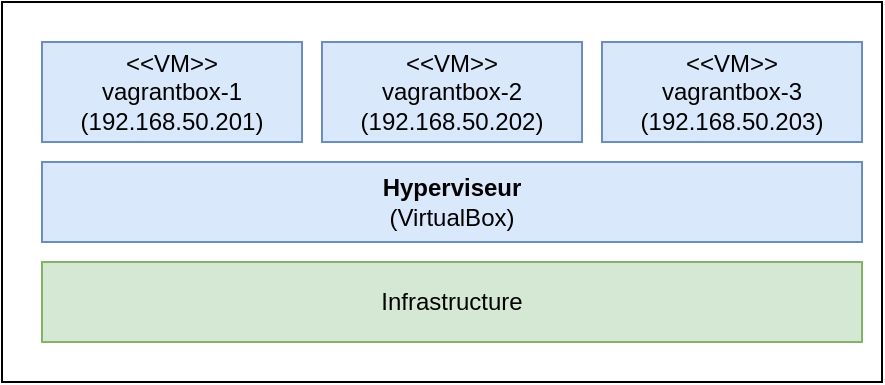 <mxfile version="16.5.1" type="device"><diagram id="8iop7MC02rwCmmqRPk5A" name="Page-1"><mxGraphModel dx="1143" dy="732" grid="1" gridSize="10" guides="1" tooltips="1" connect="1" arrows="1" fold="1" page="1" pageScale="1" pageWidth="850" pageHeight="1100" math="0" shadow="0"><root><mxCell id="0"/><mxCell id="1" parent="0"/><mxCell id="Yf22rmDgoTXR47kdhYU7-1" value="" style="rounded=0;whiteSpace=wrap;html=1;" parent="1" vertex="1"><mxGeometry x="90" y="70" width="440" height="190" as="geometry"/></mxCell><mxCell id="Yf22rmDgoTXR47kdhYU7-2" value="&amp;lt;&amp;lt;VM&amp;gt;&amp;gt;&lt;br&gt;vagrantbox-1&lt;br&gt;(192.168.50.201)" style="rounded=0;whiteSpace=wrap;html=1;fillColor=#dae8fc;strokeColor=#6c8ebf;" parent="1" vertex="1"><mxGeometry x="110" y="90" width="130" height="50" as="geometry"/></mxCell><mxCell id="Yf22rmDgoTXR47kdhYU7-3" value="&lt;b&gt;Hyperviseur&lt;/b&gt;&lt;br&gt;(VirtualBox)" style="rounded=0;whiteSpace=wrap;html=1;fillColor=#dae8fc;strokeColor=#6c8ebf;" parent="1" vertex="1"><mxGeometry x="110" y="150" width="410" height="40" as="geometry"/></mxCell><mxCell id="Yf22rmDgoTXR47kdhYU7-5" value="&amp;lt;&amp;lt;VM&amp;gt;&amp;gt;&lt;br&gt;vagrantbox-2&lt;br&gt;(192.168.50.202)" style="rounded=0;whiteSpace=wrap;html=1;fillColor=#dae8fc;strokeColor=#6c8ebf;" parent="1" vertex="1"><mxGeometry x="250" y="90" width="130" height="50" as="geometry"/></mxCell><mxCell id="Yf22rmDgoTXR47kdhYU7-6" value="Infrastructure" style="rounded=0;whiteSpace=wrap;html=1;fillColor=#d5e8d4;strokeColor=#82b366;" parent="1" vertex="1"><mxGeometry x="110" y="200" width="410" height="40" as="geometry"/></mxCell><mxCell id="UBVFuzNfEitq7kdX2vmI-1" value="&amp;lt;&amp;lt;VM&amp;gt;&amp;gt;&lt;br&gt;vagrantbox-3&lt;br&gt;(192.168.50.203)" style="rounded=0;whiteSpace=wrap;html=1;fillColor=#dae8fc;strokeColor=#6c8ebf;" vertex="1" parent="1"><mxGeometry x="390" y="90" width="130" height="50" as="geometry"/></mxCell></root></mxGraphModel></diagram></mxfile>